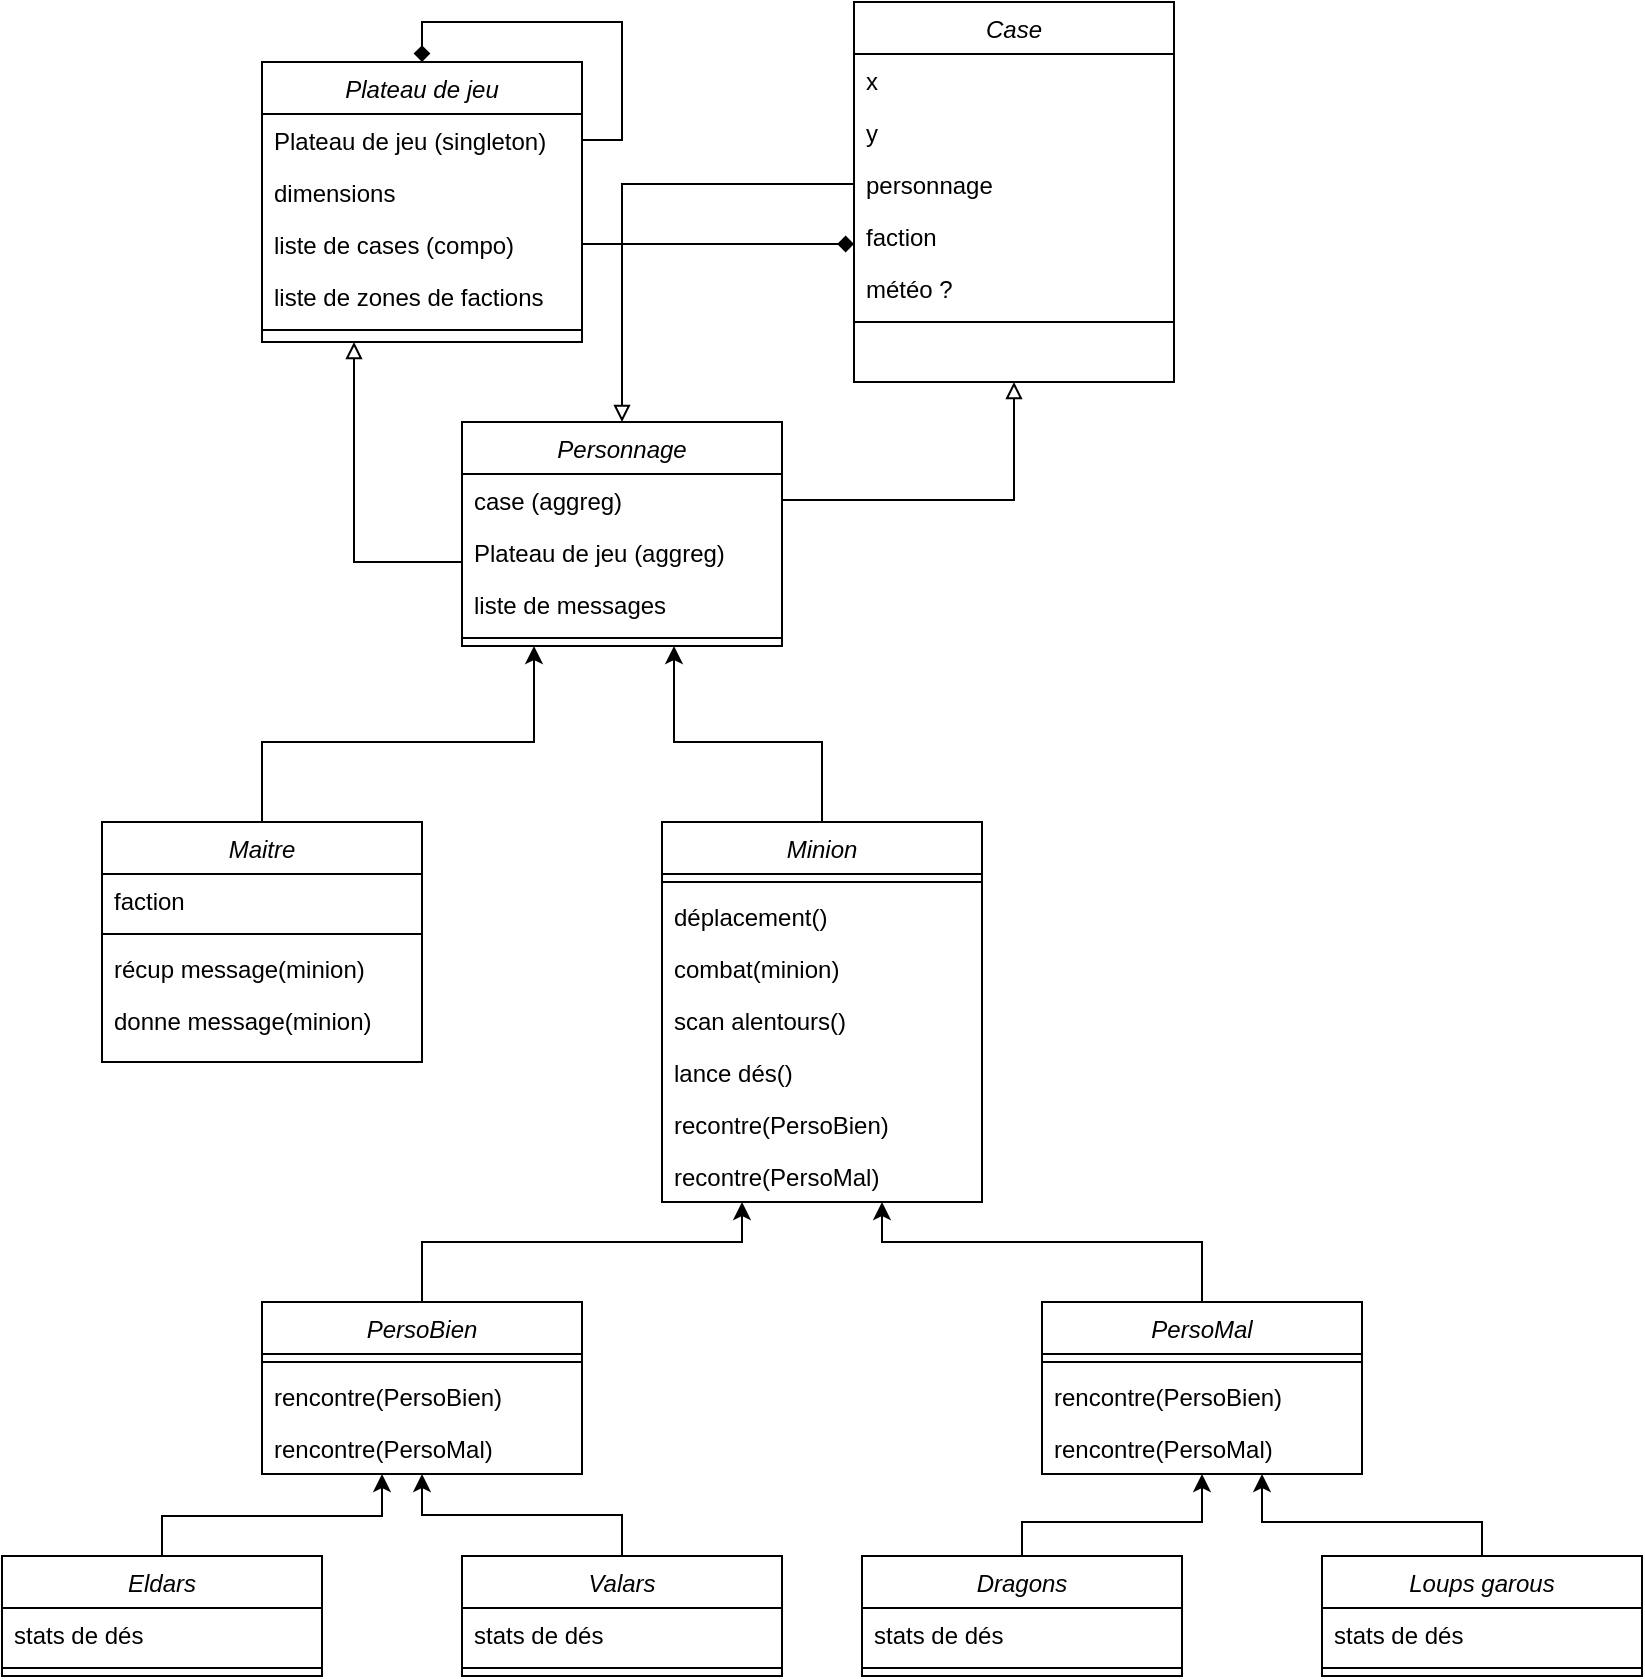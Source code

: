 <mxfile version="15.5.0" type="device"><diagram id="C5RBs43oDa-KdzZeNtuy" name="Page-1"><mxGraphModel dx="1221" dy="644" grid="1" gridSize="10" guides="1" tooltips="1" connect="1" arrows="1" fold="1" page="1" pageScale="1" pageWidth="827" pageHeight="1169" math="0" shadow="0"><root><mxCell id="WIyWlLk6GJQsqaUBKTNV-0"/><mxCell id="WIyWlLk6GJQsqaUBKTNV-1" parent="WIyWlLk6GJQsqaUBKTNV-0"/><mxCell id="3t805AILecJoLkmtKHYU-81" style="edgeStyle=orthogonalEdgeStyle;rounded=0;orthogonalLoop=1;jettySize=auto;html=1;endArrow=classic;endFill=1;" parent="WIyWlLk6GJQsqaUBKTNV-1" source="0cBDP3sHjsRS9S5FPYrt-0" target="3t805AILecJoLkmtKHYU-72" edge="1"><mxGeometry relative="1" as="geometry"><Array as="points"><mxPoint x="134" y="450"/><mxPoint x="270" y="450"/></Array></mxGeometry></mxCell><mxCell id="0cBDP3sHjsRS9S5FPYrt-0" value="Maitre" style="swimlane;fontStyle=2;align=center;verticalAlign=top;childLayout=stackLayout;horizontal=1;startSize=26;horizontalStack=0;resizeParent=1;resizeLast=0;collapsible=1;marginBottom=0;rounded=0;shadow=0;strokeWidth=1;" parent="WIyWlLk6GJQsqaUBKTNV-1" vertex="1"><mxGeometry x="54" y="490" width="160" height="120" as="geometry"><mxRectangle x="230" y="140" width="160" height="26" as="alternateBounds"/></mxGeometry></mxCell><mxCell id="0cBDP3sHjsRS9S5FPYrt-1" value="faction" style="text;align=left;verticalAlign=top;spacingLeft=4;spacingRight=4;overflow=hidden;rotatable=0;points=[[0,0.5],[1,0.5]];portConstraint=eastwest;" parent="0cBDP3sHjsRS9S5FPYrt-0" vertex="1"><mxGeometry y="26" width="160" height="26" as="geometry"/></mxCell><mxCell id="0cBDP3sHjsRS9S5FPYrt-4" value="" style="line;html=1;strokeWidth=1;align=left;verticalAlign=middle;spacingTop=-1;spacingLeft=3;spacingRight=3;rotatable=0;labelPosition=right;points=[];portConstraint=eastwest;" parent="0cBDP3sHjsRS9S5FPYrt-0" vertex="1"><mxGeometry y="52" width="160" height="8" as="geometry"/></mxCell><mxCell id="0cBDP3sHjsRS9S5FPYrt-5" value="récup message(minion)" style="text;align=left;verticalAlign=top;spacingLeft=4;spacingRight=4;overflow=hidden;rotatable=0;points=[[0,0.5],[1,0.5]];portConstraint=eastwest;" parent="0cBDP3sHjsRS9S5FPYrt-0" vertex="1"><mxGeometry y="60" width="160" height="26" as="geometry"/></mxCell><mxCell id="S0Vr0VbZ1M9h-jFXmy7K-2" value="donne message(minion)" style="text;align=left;verticalAlign=top;spacingLeft=4;spacingRight=4;overflow=hidden;rotatable=0;points=[[0,0.5],[1,0.5]];portConstraint=eastwest;" parent="0cBDP3sHjsRS9S5FPYrt-0" vertex="1"><mxGeometry y="86" width="160" height="26" as="geometry"/></mxCell><mxCell id="3t805AILecJoLkmtKHYU-82" style="edgeStyle=orthogonalEdgeStyle;rounded=0;orthogonalLoop=1;jettySize=auto;html=1;endArrow=classic;endFill=1;" parent="WIyWlLk6GJQsqaUBKTNV-1" source="0cBDP3sHjsRS9S5FPYrt-6" target="3t805AILecJoLkmtKHYU-72" edge="1"><mxGeometry relative="1" as="geometry"><Array as="points"><mxPoint x="414" y="450"/><mxPoint x="340" y="450"/></Array></mxGeometry></mxCell><mxCell id="0cBDP3sHjsRS9S5FPYrt-6" value="Minion" style="swimlane;fontStyle=2;align=center;verticalAlign=top;childLayout=stackLayout;horizontal=1;startSize=26;horizontalStack=0;resizeParent=1;resizeLast=0;collapsible=1;marginBottom=0;rounded=0;shadow=0;strokeWidth=1;" parent="WIyWlLk6GJQsqaUBKTNV-1" vertex="1"><mxGeometry x="334" y="490" width="160" height="190" as="geometry"><mxRectangle x="230" y="140" width="160" height="26" as="alternateBounds"/></mxGeometry></mxCell><mxCell id="0cBDP3sHjsRS9S5FPYrt-10" value="" style="line;html=1;strokeWidth=1;align=left;verticalAlign=middle;spacingTop=-1;spacingLeft=3;spacingRight=3;rotatable=0;labelPosition=right;points=[];portConstraint=eastwest;" parent="0cBDP3sHjsRS9S5FPYrt-6" vertex="1"><mxGeometry y="26" width="160" height="8" as="geometry"/></mxCell><mxCell id="0cBDP3sHjsRS9S5FPYrt-11" value="déplacement()" style="text;align=left;verticalAlign=top;spacingLeft=4;spacingRight=4;overflow=hidden;rotatable=0;points=[[0,0.5],[1,0.5]];portConstraint=eastwest;" parent="0cBDP3sHjsRS9S5FPYrt-6" vertex="1"><mxGeometry y="34" width="160" height="26" as="geometry"/></mxCell><mxCell id="3t805AILecJoLkmtKHYU-6" value="combat(minion)" style="text;align=left;verticalAlign=top;spacingLeft=4;spacingRight=4;overflow=hidden;rotatable=0;points=[[0,0.5],[1,0.5]];portConstraint=eastwest;" parent="0cBDP3sHjsRS9S5FPYrt-6" vertex="1"><mxGeometry y="60" width="160" height="26" as="geometry"/></mxCell><mxCell id="3t805AILecJoLkmtKHYU-7" value="scan alentours()" style="text;align=left;verticalAlign=top;spacingLeft=4;spacingRight=4;overflow=hidden;rotatable=0;points=[[0,0.5],[1,0.5]];portConstraint=eastwest;" parent="0cBDP3sHjsRS9S5FPYrt-6" vertex="1"><mxGeometry y="86" width="160" height="26" as="geometry"/></mxCell><mxCell id="3t805AILecJoLkmtKHYU-8" value="lance dés()" style="text;align=left;verticalAlign=top;spacingLeft=4;spacingRight=4;overflow=hidden;rotatable=0;points=[[0,0.5],[1,0.5]];portConstraint=eastwest;" parent="0cBDP3sHjsRS9S5FPYrt-6" vertex="1"><mxGeometry y="112" width="160" height="26" as="geometry"/></mxCell><mxCell id="1832wyfc3fI8iatr-XAm-0" value="recontre(PersoBien)" style="text;align=left;verticalAlign=top;spacingLeft=4;spacingRight=4;overflow=hidden;rotatable=0;points=[[0,0.5],[1,0.5]];portConstraint=eastwest;" vertex="1" parent="0cBDP3sHjsRS9S5FPYrt-6"><mxGeometry y="138" width="160" height="26" as="geometry"/></mxCell><mxCell id="1832wyfc3fI8iatr-XAm-1" value="recontre(PersoMal)" style="text;align=left;verticalAlign=top;spacingLeft=4;spacingRight=4;overflow=hidden;rotatable=0;points=[[0,0.5],[1,0.5]];portConstraint=eastwest;" vertex="1" parent="0cBDP3sHjsRS9S5FPYrt-6"><mxGeometry y="164" width="160" height="26" as="geometry"/></mxCell><mxCell id="3t805AILecJoLkmtKHYU-18" style="edgeStyle=orthogonalEdgeStyle;rounded=0;orthogonalLoop=1;jettySize=auto;html=1;" parent="WIyWlLk6GJQsqaUBKTNV-1" source="3t805AILecJoLkmtKHYU-9" target="0cBDP3sHjsRS9S5FPYrt-6" edge="1"><mxGeometry relative="1" as="geometry"><Array as="points"><mxPoint x="214" y="700"/><mxPoint x="374" y="700"/></Array></mxGeometry></mxCell><mxCell id="3t805AILecJoLkmtKHYU-9" value="PersoBien" style="swimlane;fontStyle=2;align=center;verticalAlign=top;childLayout=stackLayout;horizontal=1;startSize=26;horizontalStack=0;resizeParent=1;resizeLast=0;collapsible=1;marginBottom=0;rounded=0;shadow=0;strokeWidth=1;" parent="WIyWlLk6GJQsqaUBKTNV-1" vertex="1"><mxGeometry x="134" y="730" width="160" height="86" as="geometry"><mxRectangle x="230" y="140" width="160" height="26" as="alternateBounds"/></mxGeometry></mxCell><mxCell id="3t805AILecJoLkmtKHYU-13" value="" style="line;html=1;strokeWidth=1;align=left;verticalAlign=middle;spacingTop=-1;spacingLeft=3;spacingRight=3;rotatable=0;labelPosition=right;points=[];portConstraint=eastwest;" parent="3t805AILecJoLkmtKHYU-9" vertex="1"><mxGeometry y="26" width="160" height="8" as="geometry"/></mxCell><mxCell id="3t805AILecJoLkmtKHYU-39" value="rencontre(PersoBien)" style="text;align=left;verticalAlign=top;spacingLeft=4;spacingRight=4;overflow=hidden;rotatable=0;points=[[0,0.5],[1,0.5]];portConstraint=eastwest;" parent="3t805AILecJoLkmtKHYU-9" vertex="1"><mxGeometry y="34" width="160" height="26" as="geometry"/></mxCell><mxCell id="3t805AILecJoLkmtKHYU-40" value="rencontre(PersoMal)" style="text;align=left;verticalAlign=top;spacingLeft=4;spacingRight=4;overflow=hidden;rotatable=0;points=[[0,0.5],[1,0.5]];portConstraint=eastwest;" parent="3t805AILecJoLkmtKHYU-9" vertex="1"><mxGeometry y="60" width="160" height="26" as="geometry"/></mxCell><mxCell id="3t805AILecJoLkmtKHYU-28" style="edgeStyle=orthogonalEdgeStyle;rounded=0;orthogonalLoop=1;jettySize=auto;html=1;" parent="WIyWlLk6GJQsqaUBKTNV-1" source="3t805AILecJoLkmtKHYU-19" target="0cBDP3sHjsRS9S5FPYrt-6" edge="1"><mxGeometry relative="1" as="geometry"><Array as="points"><mxPoint x="604" y="700"/><mxPoint x="444" y="700"/></Array></mxGeometry></mxCell><mxCell id="3t805AILecJoLkmtKHYU-19" value="PersoMal" style="swimlane;fontStyle=2;align=center;verticalAlign=top;childLayout=stackLayout;horizontal=1;startSize=26;horizontalStack=0;resizeParent=1;resizeLast=0;collapsible=1;marginBottom=0;rounded=0;shadow=0;strokeWidth=1;" parent="WIyWlLk6GJQsqaUBKTNV-1" vertex="1"><mxGeometry x="524" y="730" width="160" height="86" as="geometry"><mxRectangle x="230" y="140" width="160" height="26" as="alternateBounds"/></mxGeometry></mxCell><mxCell id="3t805AILecJoLkmtKHYU-23" value="" style="line;html=1;strokeWidth=1;align=left;verticalAlign=middle;spacingTop=-1;spacingLeft=3;spacingRight=3;rotatable=0;labelPosition=right;points=[];portConstraint=eastwest;" parent="3t805AILecJoLkmtKHYU-19" vertex="1"><mxGeometry y="26" width="160" height="8" as="geometry"/></mxCell><mxCell id="3t805AILecJoLkmtKHYU-47" value="rencontre(PersoBien)" style="text;align=left;verticalAlign=top;spacingLeft=4;spacingRight=4;overflow=hidden;rotatable=0;points=[[0,0.5],[1,0.5]];portConstraint=eastwest;" parent="3t805AILecJoLkmtKHYU-19" vertex="1"><mxGeometry y="34" width="160" height="26" as="geometry"/></mxCell><mxCell id="3t805AILecJoLkmtKHYU-48" value="rencontre(PersoMal)" style="text;align=left;verticalAlign=top;spacingLeft=4;spacingRight=4;overflow=hidden;rotatable=0;points=[[0,0.5],[1,0.5]];portConstraint=eastwest;" parent="3t805AILecJoLkmtKHYU-19" vertex="1"><mxGeometry y="60" width="160" height="26" as="geometry"/></mxCell><mxCell id="3t805AILecJoLkmtKHYU-34" style="edgeStyle=orthogonalEdgeStyle;rounded=0;orthogonalLoop=1;jettySize=auto;html=1;" parent="WIyWlLk6GJQsqaUBKTNV-1" source="3t805AILecJoLkmtKHYU-29" target="3t805AILecJoLkmtKHYU-9" edge="1"><mxGeometry relative="1" as="geometry"><Array as="points"><mxPoint x="84" y="837"/><mxPoint x="194" y="837"/></Array></mxGeometry></mxCell><mxCell id="3t805AILecJoLkmtKHYU-29" value="Eldars" style="swimlane;fontStyle=2;align=center;verticalAlign=top;childLayout=stackLayout;horizontal=1;startSize=26;horizontalStack=0;resizeParent=1;resizeLast=0;collapsible=1;marginBottom=0;rounded=0;shadow=0;strokeWidth=1;" parent="WIyWlLk6GJQsqaUBKTNV-1" vertex="1"><mxGeometry x="4" y="857" width="160" height="60" as="geometry"><mxRectangle x="230" y="140" width="160" height="26" as="alternateBounds"/></mxGeometry></mxCell><mxCell id="3t805AILecJoLkmtKHYU-49" value="stats de dés" style="text;align=left;verticalAlign=top;spacingLeft=4;spacingRight=4;overflow=hidden;rotatable=0;points=[[0,0.5],[1,0.5]];portConstraint=eastwest;" parent="3t805AILecJoLkmtKHYU-29" vertex="1"><mxGeometry y="26" width="160" height="26" as="geometry"/></mxCell><mxCell id="3t805AILecJoLkmtKHYU-30" value="" style="line;html=1;strokeWidth=1;align=left;verticalAlign=middle;spacingTop=-1;spacingLeft=3;spacingRight=3;rotatable=0;labelPosition=right;points=[];portConstraint=eastwest;" parent="3t805AILecJoLkmtKHYU-29" vertex="1"><mxGeometry y="52" width="160" height="8" as="geometry"/></mxCell><mxCell id="3t805AILecJoLkmtKHYU-33" style="edgeStyle=orthogonalEdgeStyle;rounded=0;orthogonalLoop=1;jettySize=auto;html=1;" parent="WIyWlLk6GJQsqaUBKTNV-1" source="3t805AILecJoLkmtKHYU-31" target="3t805AILecJoLkmtKHYU-9" edge="1"><mxGeometry relative="1" as="geometry"/></mxCell><mxCell id="3t805AILecJoLkmtKHYU-31" value="Valars" style="swimlane;fontStyle=2;align=center;verticalAlign=top;childLayout=stackLayout;horizontal=1;startSize=26;horizontalStack=0;resizeParent=1;resizeLast=0;collapsible=1;marginBottom=0;rounded=0;shadow=0;strokeWidth=1;" parent="WIyWlLk6GJQsqaUBKTNV-1" vertex="1"><mxGeometry x="234" y="857" width="160" height="60" as="geometry"><mxRectangle x="230" y="140" width="160" height="26" as="alternateBounds"/></mxGeometry></mxCell><mxCell id="3t805AILecJoLkmtKHYU-50" value="stats de dés" style="text;align=left;verticalAlign=top;spacingLeft=4;spacingRight=4;overflow=hidden;rotatable=0;points=[[0,0.5],[1,0.5]];portConstraint=eastwest;" parent="3t805AILecJoLkmtKHYU-31" vertex="1"><mxGeometry y="26" width="160" height="26" as="geometry"/></mxCell><mxCell id="3t805AILecJoLkmtKHYU-32" value="" style="line;html=1;strokeWidth=1;align=left;verticalAlign=middle;spacingTop=-1;spacingLeft=3;spacingRight=3;rotatable=0;labelPosition=right;points=[];portConstraint=eastwest;" parent="3t805AILecJoLkmtKHYU-31" vertex="1"><mxGeometry y="52" width="160" height="8" as="geometry"/></mxCell><mxCell id="3t805AILecJoLkmtKHYU-41" style="edgeStyle=orthogonalEdgeStyle;rounded=0;orthogonalLoop=1;jettySize=auto;html=1;" parent="WIyWlLk6GJQsqaUBKTNV-1" source="3t805AILecJoLkmtKHYU-42" target="3t805AILecJoLkmtKHYU-19" edge="1"><mxGeometry relative="1" as="geometry"><mxPoint x="624" y="816" as="targetPoint"/><Array as="points"><mxPoint x="514" y="840"/><mxPoint x="604" y="840"/></Array></mxGeometry></mxCell><mxCell id="3t805AILecJoLkmtKHYU-42" value="Dragons" style="swimlane;fontStyle=2;align=center;verticalAlign=top;childLayout=stackLayout;horizontal=1;startSize=26;horizontalStack=0;resizeParent=1;resizeLast=0;collapsible=1;marginBottom=0;rounded=0;shadow=0;strokeWidth=1;" parent="WIyWlLk6GJQsqaUBKTNV-1" vertex="1"><mxGeometry x="434" y="857" width="160" height="60" as="geometry"><mxRectangle x="230" y="140" width="160" height="26" as="alternateBounds"/></mxGeometry></mxCell><mxCell id="3t805AILecJoLkmtKHYU-51" value="stats de dés" style="text;align=left;verticalAlign=top;spacingLeft=4;spacingRight=4;overflow=hidden;rotatable=0;points=[[0,0.5],[1,0.5]];portConstraint=eastwest;" parent="3t805AILecJoLkmtKHYU-42" vertex="1"><mxGeometry y="26" width="160" height="26" as="geometry"/></mxCell><mxCell id="3t805AILecJoLkmtKHYU-43" value="" style="line;html=1;strokeWidth=1;align=left;verticalAlign=middle;spacingTop=-1;spacingLeft=3;spacingRight=3;rotatable=0;labelPosition=right;points=[];portConstraint=eastwest;" parent="3t805AILecJoLkmtKHYU-42" vertex="1"><mxGeometry y="52" width="160" height="8" as="geometry"/></mxCell><mxCell id="3t805AILecJoLkmtKHYU-44" style="edgeStyle=orthogonalEdgeStyle;rounded=0;orthogonalLoop=1;jettySize=auto;html=1;" parent="WIyWlLk6GJQsqaUBKTNV-1" source="3t805AILecJoLkmtKHYU-45" target="3t805AILecJoLkmtKHYU-19" edge="1"><mxGeometry relative="1" as="geometry"><mxPoint x="644" y="816" as="targetPoint"/><Array as="points"><mxPoint x="744" y="840"/><mxPoint x="634" y="840"/></Array></mxGeometry></mxCell><mxCell id="3t805AILecJoLkmtKHYU-45" value="Loups garous" style="swimlane;fontStyle=2;align=center;verticalAlign=top;childLayout=stackLayout;horizontal=1;startSize=26;horizontalStack=0;resizeParent=1;resizeLast=0;collapsible=1;marginBottom=0;rounded=0;shadow=0;strokeWidth=1;" parent="WIyWlLk6GJQsqaUBKTNV-1" vertex="1"><mxGeometry x="664" y="857" width="160" height="60" as="geometry"><mxRectangle x="230" y="140" width="160" height="26" as="alternateBounds"/></mxGeometry></mxCell><mxCell id="3t805AILecJoLkmtKHYU-52" value="stats de dés" style="text;align=left;verticalAlign=top;spacingLeft=4;spacingRight=4;overflow=hidden;rotatable=0;points=[[0,0.5],[1,0.5]];portConstraint=eastwest;" parent="3t805AILecJoLkmtKHYU-45" vertex="1"><mxGeometry y="26" width="160" height="26" as="geometry"/></mxCell><mxCell id="3t805AILecJoLkmtKHYU-46" value="" style="line;html=1;strokeWidth=1;align=left;verticalAlign=middle;spacingTop=-1;spacingLeft=3;spacingRight=3;rotatable=0;labelPosition=right;points=[];portConstraint=eastwest;" parent="3t805AILecJoLkmtKHYU-45" vertex="1"><mxGeometry y="52" width="160" height="8" as="geometry"/></mxCell><mxCell id="3t805AILecJoLkmtKHYU-53" value="Plateau de jeu" style="swimlane;fontStyle=2;align=center;verticalAlign=top;childLayout=stackLayout;horizontal=1;startSize=26;horizontalStack=0;resizeParent=1;resizeLast=0;collapsible=1;marginBottom=0;rounded=0;shadow=0;strokeWidth=1;" parent="WIyWlLk6GJQsqaUBKTNV-1" vertex="1"><mxGeometry x="134" y="110" width="160" height="140" as="geometry"><mxRectangle x="230" y="140" width="160" height="26" as="alternateBounds"/></mxGeometry></mxCell><mxCell id="3t805AILecJoLkmtKHYU-63" style="edgeStyle=orthogonalEdgeStyle;rounded=0;orthogonalLoop=1;jettySize=auto;html=1;endArrow=diamond;endFill=1;" parent="3t805AILecJoLkmtKHYU-53" source="3t805AILecJoLkmtKHYU-54" target="3t805AILecJoLkmtKHYU-53" edge="1"><mxGeometry relative="1" as="geometry"><Array as="points"><mxPoint x="180" y="39"/><mxPoint x="180" y="-20"/><mxPoint x="80" y="-20"/></Array></mxGeometry></mxCell><mxCell id="3t805AILecJoLkmtKHYU-54" value="Plateau de jeu (singleton)" style="text;align=left;verticalAlign=top;spacingLeft=4;spacingRight=4;overflow=hidden;rotatable=0;points=[[0,0.5],[1,0.5]];portConstraint=eastwest;" parent="3t805AILecJoLkmtKHYU-53" vertex="1"><mxGeometry y="26" width="160" height="26" as="geometry"/></mxCell><mxCell id="3t805AILecJoLkmtKHYU-55" value="dimensions" style="text;align=left;verticalAlign=top;spacingLeft=4;spacingRight=4;overflow=hidden;rotatable=0;points=[[0,0.5],[1,0.5]];portConstraint=eastwest;rounded=0;shadow=0;html=0;" parent="3t805AILecJoLkmtKHYU-53" vertex="1"><mxGeometry y="52" width="160" height="26" as="geometry"/></mxCell><mxCell id="3t805AILecJoLkmtKHYU-56" value="liste de cases (compo)" style="text;align=left;verticalAlign=top;spacingLeft=4;spacingRight=4;overflow=hidden;rotatable=0;points=[[0,0.5],[1,0.5]];portConstraint=eastwest;rounded=0;shadow=0;html=0;" parent="3t805AILecJoLkmtKHYU-53" vertex="1"><mxGeometry y="78" width="160" height="26" as="geometry"/></mxCell><mxCell id="3t805AILecJoLkmtKHYU-86" value="liste de zones de factions" style="text;align=left;verticalAlign=top;spacingLeft=4;spacingRight=4;overflow=hidden;rotatable=0;points=[[0,0.5],[1,0.5]];portConstraint=eastwest;rounded=0;shadow=0;html=0;" parent="3t805AILecJoLkmtKHYU-53" vertex="1"><mxGeometry y="104" width="160" height="26" as="geometry"/></mxCell><mxCell id="3t805AILecJoLkmtKHYU-58" value="" style="line;html=1;strokeWidth=1;align=left;verticalAlign=middle;spacingTop=-1;spacingLeft=3;spacingRight=3;rotatable=0;labelPosition=right;points=[];portConstraint=eastwest;" parent="3t805AILecJoLkmtKHYU-53" vertex="1"><mxGeometry y="130" width="160" height="8" as="geometry"/></mxCell><mxCell id="3t805AILecJoLkmtKHYU-62" style="edgeStyle=orthogonalEdgeStyle;rounded=0;orthogonalLoop=1;jettySize=auto;html=1;endArrow=block;endFill=0;" parent="WIyWlLk6GJQsqaUBKTNV-1" source="3t805AILecJoLkmtKHYU-76" target="3t805AILecJoLkmtKHYU-53" edge="1"><mxGeometry relative="1" as="geometry"><Array as="points"><mxPoint x="180" y="360"/></Array></mxGeometry></mxCell><mxCell id="3t805AILecJoLkmtKHYU-64" value="Case" style="swimlane;fontStyle=2;align=center;verticalAlign=top;childLayout=stackLayout;horizontal=1;startSize=26;horizontalStack=0;resizeParent=1;resizeLast=0;collapsible=1;marginBottom=0;rounded=0;shadow=0;strokeWidth=1;" parent="WIyWlLk6GJQsqaUBKTNV-1" vertex="1"><mxGeometry x="430" y="80" width="160" height="190" as="geometry"><mxRectangle x="230" y="140" width="160" height="26" as="alternateBounds"/></mxGeometry></mxCell><mxCell id="3t805AILecJoLkmtKHYU-66" value="x" style="text;align=left;verticalAlign=top;spacingLeft=4;spacingRight=4;overflow=hidden;rotatable=0;points=[[0,0.5],[1,0.5]];portConstraint=eastwest;" parent="3t805AILecJoLkmtKHYU-64" vertex="1"><mxGeometry y="26" width="160" height="26" as="geometry"/></mxCell><mxCell id="3t805AILecJoLkmtKHYU-67" value="y" style="text;align=left;verticalAlign=top;spacingLeft=4;spacingRight=4;overflow=hidden;rotatable=0;points=[[0,0.5],[1,0.5]];portConstraint=eastwest;rounded=0;shadow=0;html=0;" parent="3t805AILecJoLkmtKHYU-64" vertex="1"><mxGeometry y="52" width="160" height="26" as="geometry"/></mxCell><mxCell id="3t805AILecJoLkmtKHYU-68" value="personnage" style="text;align=left;verticalAlign=top;spacingLeft=4;spacingRight=4;overflow=hidden;rotatable=0;points=[[0,0.5],[1,0.5]];portConstraint=eastwest;rounded=0;shadow=0;html=0;" parent="3t805AILecJoLkmtKHYU-64" vertex="1"><mxGeometry y="78" width="160" height="26" as="geometry"/></mxCell><mxCell id="3t805AILecJoLkmtKHYU-70" value="faction" style="text;align=left;verticalAlign=top;spacingLeft=4;spacingRight=4;overflow=hidden;rotatable=0;points=[[0,0.5],[1,0.5]];portConstraint=eastwest;rounded=0;shadow=0;html=0;" parent="3t805AILecJoLkmtKHYU-64" vertex="1"><mxGeometry y="104" width="160" height="26" as="geometry"/></mxCell><mxCell id="3t805AILecJoLkmtKHYU-71" value="météo ?" style="text;align=left;verticalAlign=top;spacingLeft=4;spacingRight=4;overflow=hidden;rotatable=0;points=[[0,0.5],[1,0.5]];portConstraint=eastwest;rounded=0;shadow=0;html=0;" parent="3t805AILecJoLkmtKHYU-64" vertex="1"><mxGeometry y="130" width="160" height="26" as="geometry"/></mxCell><mxCell id="3t805AILecJoLkmtKHYU-69" value="" style="line;html=1;strokeWidth=1;align=left;verticalAlign=middle;spacingTop=-1;spacingLeft=3;spacingRight=3;rotatable=0;labelPosition=right;points=[];portConstraint=eastwest;" parent="3t805AILecJoLkmtKHYU-64" vertex="1"><mxGeometry y="156" width="160" height="8" as="geometry"/></mxCell><mxCell id="3t805AILecJoLkmtKHYU-72" value="Personnage" style="swimlane;fontStyle=2;align=center;verticalAlign=top;childLayout=stackLayout;horizontal=1;startSize=26;horizontalStack=0;resizeParent=1;resizeLast=0;collapsible=1;marginBottom=0;rounded=0;shadow=0;strokeWidth=1;" parent="WIyWlLk6GJQsqaUBKTNV-1" vertex="1"><mxGeometry x="234" y="290" width="160" height="112" as="geometry"><mxRectangle x="230" y="140" width="160" height="26" as="alternateBounds"/></mxGeometry></mxCell><mxCell id="3t805AILecJoLkmtKHYU-75" value="case (aggreg)" style="text;align=left;verticalAlign=top;spacingLeft=4;spacingRight=4;overflow=hidden;rotatable=0;points=[[0,0.5],[1,0.5]];portConstraint=eastwest;rounded=0;shadow=0;html=0;" parent="3t805AILecJoLkmtKHYU-72" vertex="1"><mxGeometry y="26" width="160" height="26" as="geometry"/></mxCell><mxCell id="3t805AILecJoLkmtKHYU-76" value="Plateau de jeu (aggreg)" style="text;align=left;verticalAlign=top;spacingLeft=4;spacingRight=4;overflow=hidden;rotatable=0;points=[[0,0.5],[1,0.5]];portConstraint=eastwest;rounded=0;shadow=0;html=0;" parent="3t805AILecJoLkmtKHYU-72" vertex="1"><mxGeometry y="52" width="160" height="26" as="geometry"/></mxCell><mxCell id="3t805AILecJoLkmtKHYU-80" value="liste de messages" style="text;align=left;verticalAlign=top;spacingLeft=4;spacingRight=4;overflow=hidden;rotatable=0;points=[[0,0.5],[1,0.5]];portConstraint=eastwest;rounded=0;shadow=0;html=0;" parent="3t805AILecJoLkmtKHYU-72" vertex="1"><mxGeometry y="78" width="160" height="26" as="geometry"/></mxCell><mxCell id="3t805AILecJoLkmtKHYU-77" value="" style="line;html=1;strokeWidth=1;align=left;verticalAlign=middle;spacingTop=-1;spacingLeft=3;spacingRight=3;rotatable=0;labelPosition=right;points=[];portConstraint=eastwest;" parent="3t805AILecJoLkmtKHYU-72" vertex="1"><mxGeometry y="104" width="160" height="8" as="geometry"/></mxCell><mxCell id="3t805AILecJoLkmtKHYU-83" style="edgeStyle=orthogonalEdgeStyle;rounded=0;orthogonalLoop=1;jettySize=auto;html=1;endArrow=block;endFill=0;" parent="WIyWlLk6GJQsqaUBKTNV-1" source="3t805AILecJoLkmtKHYU-75" target="3t805AILecJoLkmtKHYU-64" edge="1"><mxGeometry relative="1" as="geometry"/></mxCell><mxCell id="3t805AILecJoLkmtKHYU-84" style="edgeStyle=orthogonalEdgeStyle;rounded=0;orthogonalLoop=1;jettySize=auto;html=1;endArrow=diamond;endFill=1;" parent="WIyWlLk6GJQsqaUBKTNV-1" source="3t805AILecJoLkmtKHYU-56" target="3t805AILecJoLkmtKHYU-64" edge="1"><mxGeometry relative="1" as="geometry"><Array as="points"><mxPoint x="500" y="201"/><mxPoint x="500" y="201"/></Array></mxGeometry></mxCell><mxCell id="3t805AILecJoLkmtKHYU-85" style="edgeStyle=orthogonalEdgeStyle;rounded=0;orthogonalLoop=1;jettySize=auto;html=1;endArrow=block;endFill=0;" parent="WIyWlLk6GJQsqaUBKTNV-1" source="3t805AILecJoLkmtKHYU-68" target="3t805AILecJoLkmtKHYU-72" edge="1"><mxGeometry relative="1" as="geometry"/></mxCell></root></mxGraphModel></diagram></mxfile>